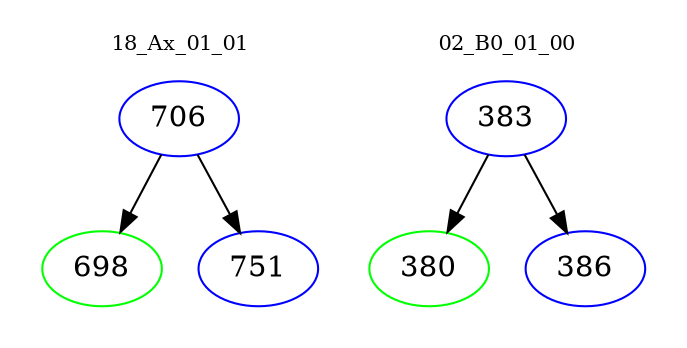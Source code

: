 digraph{
subgraph cluster_0 {
color = white
label = "18_Ax_01_01";
fontsize=10;
T0_706 [label="706", color="blue"]
T0_706 -> T0_698 [color="black"]
T0_698 [label="698", color="green"]
T0_706 -> T0_751 [color="black"]
T0_751 [label="751", color="blue"]
}
subgraph cluster_1 {
color = white
label = "02_B0_01_00";
fontsize=10;
T1_383 [label="383", color="blue"]
T1_383 -> T1_380 [color="black"]
T1_380 [label="380", color="green"]
T1_383 -> T1_386 [color="black"]
T1_386 [label="386", color="blue"]
}
}
